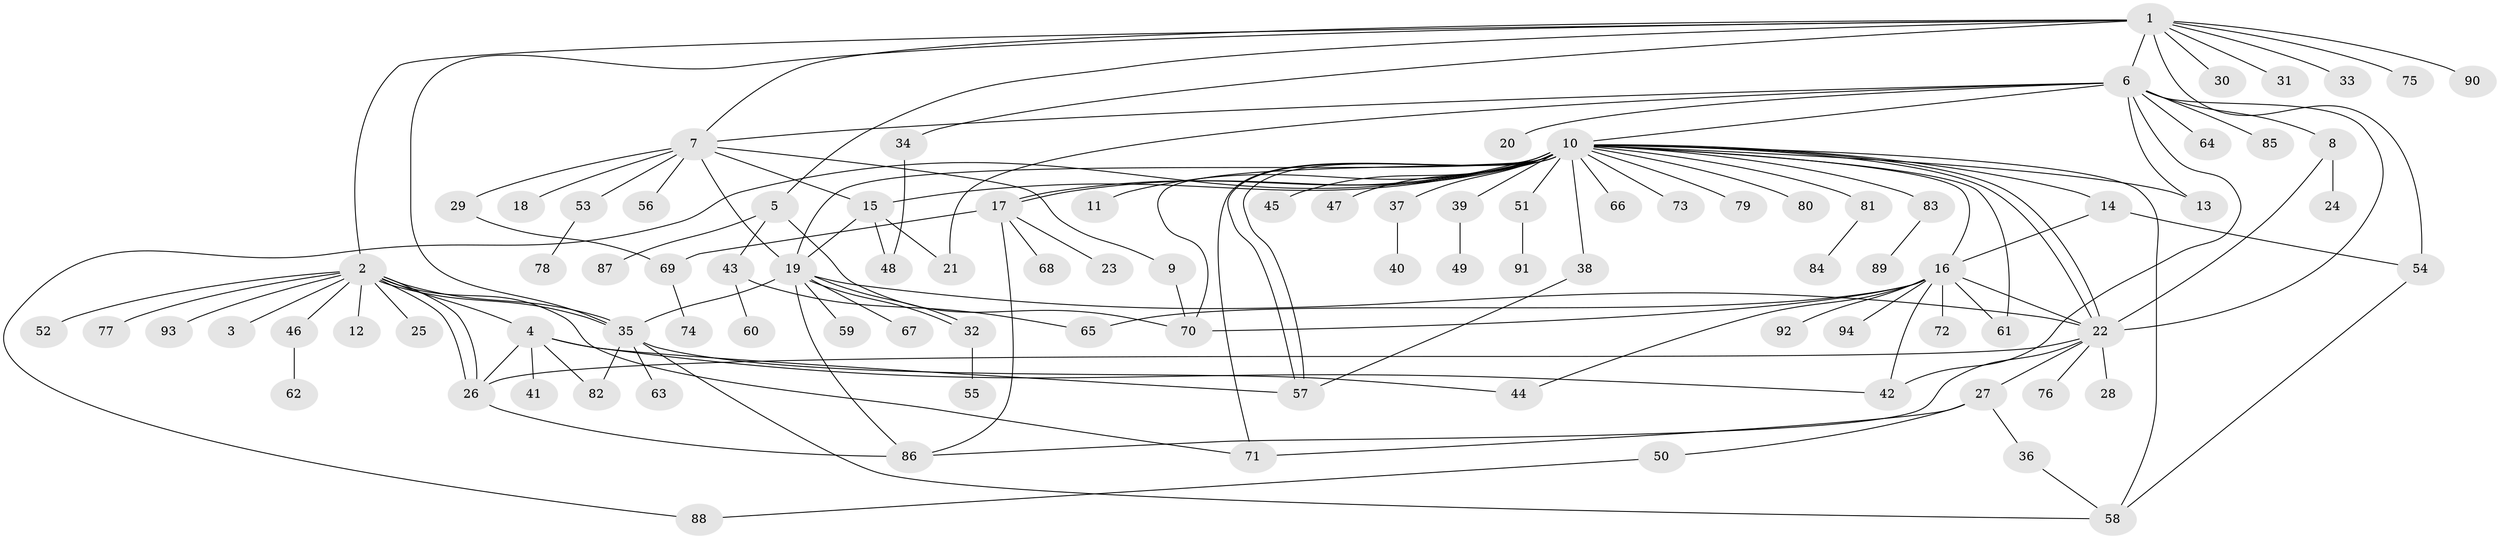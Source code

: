 // coarse degree distribution, {11: 0.013888888888888888, 13: 0.013888888888888888, 1: 0.5694444444444444, 6: 0.013888888888888888, 5: 0.05555555555555555, 10: 0.013888888888888888, 9: 0.013888888888888888, 3: 0.08333333333333333, 27: 0.013888888888888888, 2: 0.1527777777777778, 12: 0.013888888888888888, 15: 0.013888888888888888, 4: 0.013888888888888888, 8: 0.013888888888888888}
// Generated by graph-tools (version 1.1) at 2025/41/03/06/25 10:41:45]
// undirected, 94 vertices, 137 edges
graph export_dot {
graph [start="1"]
  node [color=gray90,style=filled];
  1;
  2;
  3;
  4;
  5;
  6;
  7;
  8;
  9;
  10;
  11;
  12;
  13;
  14;
  15;
  16;
  17;
  18;
  19;
  20;
  21;
  22;
  23;
  24;
  25;
  26;
  27;
  28;
  29;
  30;
  31;
  32;
  33;
  34;
  35;
  36;
  37;
  38;
  39;
  40;
  41;
  42;
  43;
  44;
  45;
  46;
  47;
  48;
  49;
  50;
  51;
  52;
  53;
  54;
  55;
  56;
  57;
  58;
  59;
  60;
  61;
  62;
  63;
  64;
  65;
  66;
  67;
  68;
  69;
  70;
  71;
  72;
  73;
  74;
  75;
  76;
  77;
  78;
  79;
  80;
  81;
  82;
  83;
  84;
  85;
  86;
  87;
  88;
  89;
  90;
  91;
  92;
  93;
  94;
  1 -- 2;
  1 -- 5;
  1 -- 6;
  1 -- 7;
  1 -- 30;
  1 -- 31;
  1 -- 33;
  1 -- 34;
  1 -- 35;
  1 -- 54;
  1 -- 75;
  1 -- 90;
  2 -- 3;
  2 -- 4;
  2 -- 12;
  2 -- 25;
  2 -- 26;
  2 -- 26;
  2 -- 35;
  2 -- 35;
  2 -- 46;
  2 -- 52;
  2 -- 71;
  2 -- 77;
  2 -- 93;
  4 -- 26;
  4 -- 41;
  4 -- 42;
  4 -- 57;
  4 -- 82;
  5 -- 43;
  5 -- 70;
  5 -- 87;
  6 -- 7;
  6 -- 8;
  6 -- 10;
  6 -- 13;
  6 -- 20;
  6 -- 21;
  6 -- 22;
  6 -- 42;
  6 -- 64;
  6 -- 85;
  7 -- 9;
  7 -- 15;
  7 -- 18;
  7 -- 19;
  7 -- 29;
  7 -- 53;
  7 -- 56;
  8 -- 22;
  8 -- 24;
  9 -- 70;
  10 -- 11;
  10 -- 13;
  10 -- 14;
  10 -- 15;
  10 -- 16;
  10 -- 17;
  10 -- 17;
  10 -- 19;
  10 -- 22;
  10 -- 22;
  10 -- 37;
  10 -- 38;
  10 -- 39;
  10 -- 45;
  10 -- 47;
  10 -- 51;
  10 -- 57;
  10 -- 57;
  10 -- 58;
  10 -- 61;
  10 -- 66;
  10 -- 70;
  10 -- 71;
  10 -- 73;
  10 -- 79;
  10 -- 80;
  10 -- 81;
  10 -- 83;
  10 -- 88;
  14 -- 16;
  14 -- 54;
  15 -- 19;
  15 -- 21;
  15 -- 48;
  16 -- 22;
  16 -- 42;
  16 -- 44;
  16 -- 61;
  16 -- 65;
  16 -- 70;
  16 -- 72;
  16 -- 92;
  16 -- 94;
  17 -- 23;
  17 -- 68;
  17 -- 69;
  17 -- 86;
  19 -- 22;
  19 -- 32;
  19 -- 32;
  19 -- 35;
  19 -- 59;
  19 -- 67;
  19 -- 86;
  22 -- 26;
  22 -- 27;
  22 -- 28;
  22 -- 76;
  22 -- 86;
  26 -- 86;
  27 -- 36;
  27 -- 50;
  27 -- 71;
  29 -- 69;
  32 -- 55;
  34 -- 48;
  35 -- 44;
  35 -- 58;
  35 -- 63;
  35 -- 82;
  36 -- 58;
  37 -- 40;
  38 -- 57;
  39 -- 49;
  43 -- 60;
  43 -- 65;
  46 -- 62;
  50 -- 88;
  51 -- 91;
  53 -- 78;
  54 -- 58;
  69 -- 74;
  81 -- 84;
  83 -- 89;
}
